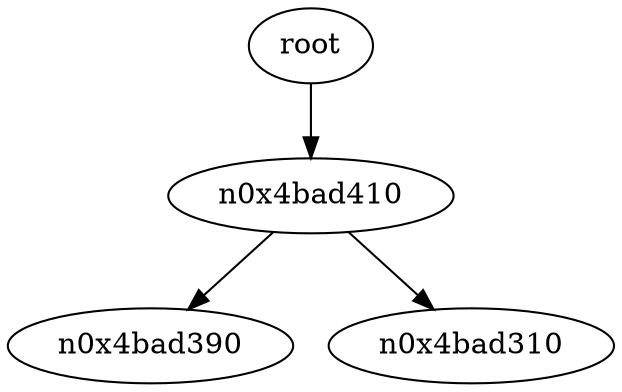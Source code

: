 digraph G {
n0x4bad1f0 [label="root"];
n0x4bad1f0 -> n0x4bad410;
n0x4bad410 -> n0x4bad390;
n0x4bad410 -> n0x4bad310;
}

